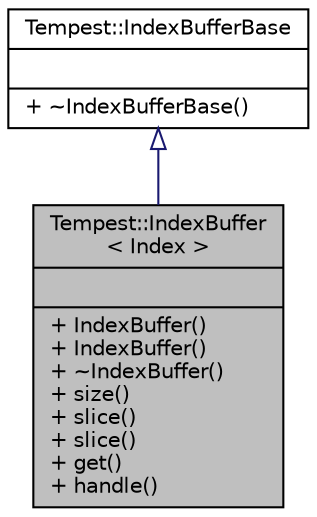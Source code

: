digraph "Tempest::IndexBuffer&lt; Index &gt;"
{
  edge [fontname="Helvetica",fontsize="10",labelfontname="Helvetica",labelfontsize="10"];
  node [fontname="Helvetica",fontsize="10",shape=record];
  Node2 [label="{Tempest::IndexBuffer\l\< Index \>\n||+ IndexBuffer()\l+ IndexBuffer()\l+ ~IndexBuffer()\l+ size()\l+ slice()\l+ slice()\l+ get()\l+ handle()\l}",height=0.2,width=0.4,color="black", fillcolor="grey75", style="filled", fontcolor="black"];
  Node3 -> Node2 [dir="back",color="midnightblue",fontsize="10",style="solid",arrowtail="onormal",fontname="Helvetica"];
  Node3 [label="{Tempest::IndexBufferBase\n||+ ~IndexBufferBase()\l}",height=0.2,width=0.4,color="black", fillcolor="white", style="filled",URL="$class_tempest_1_1_index_buffer_base.html"];
}
